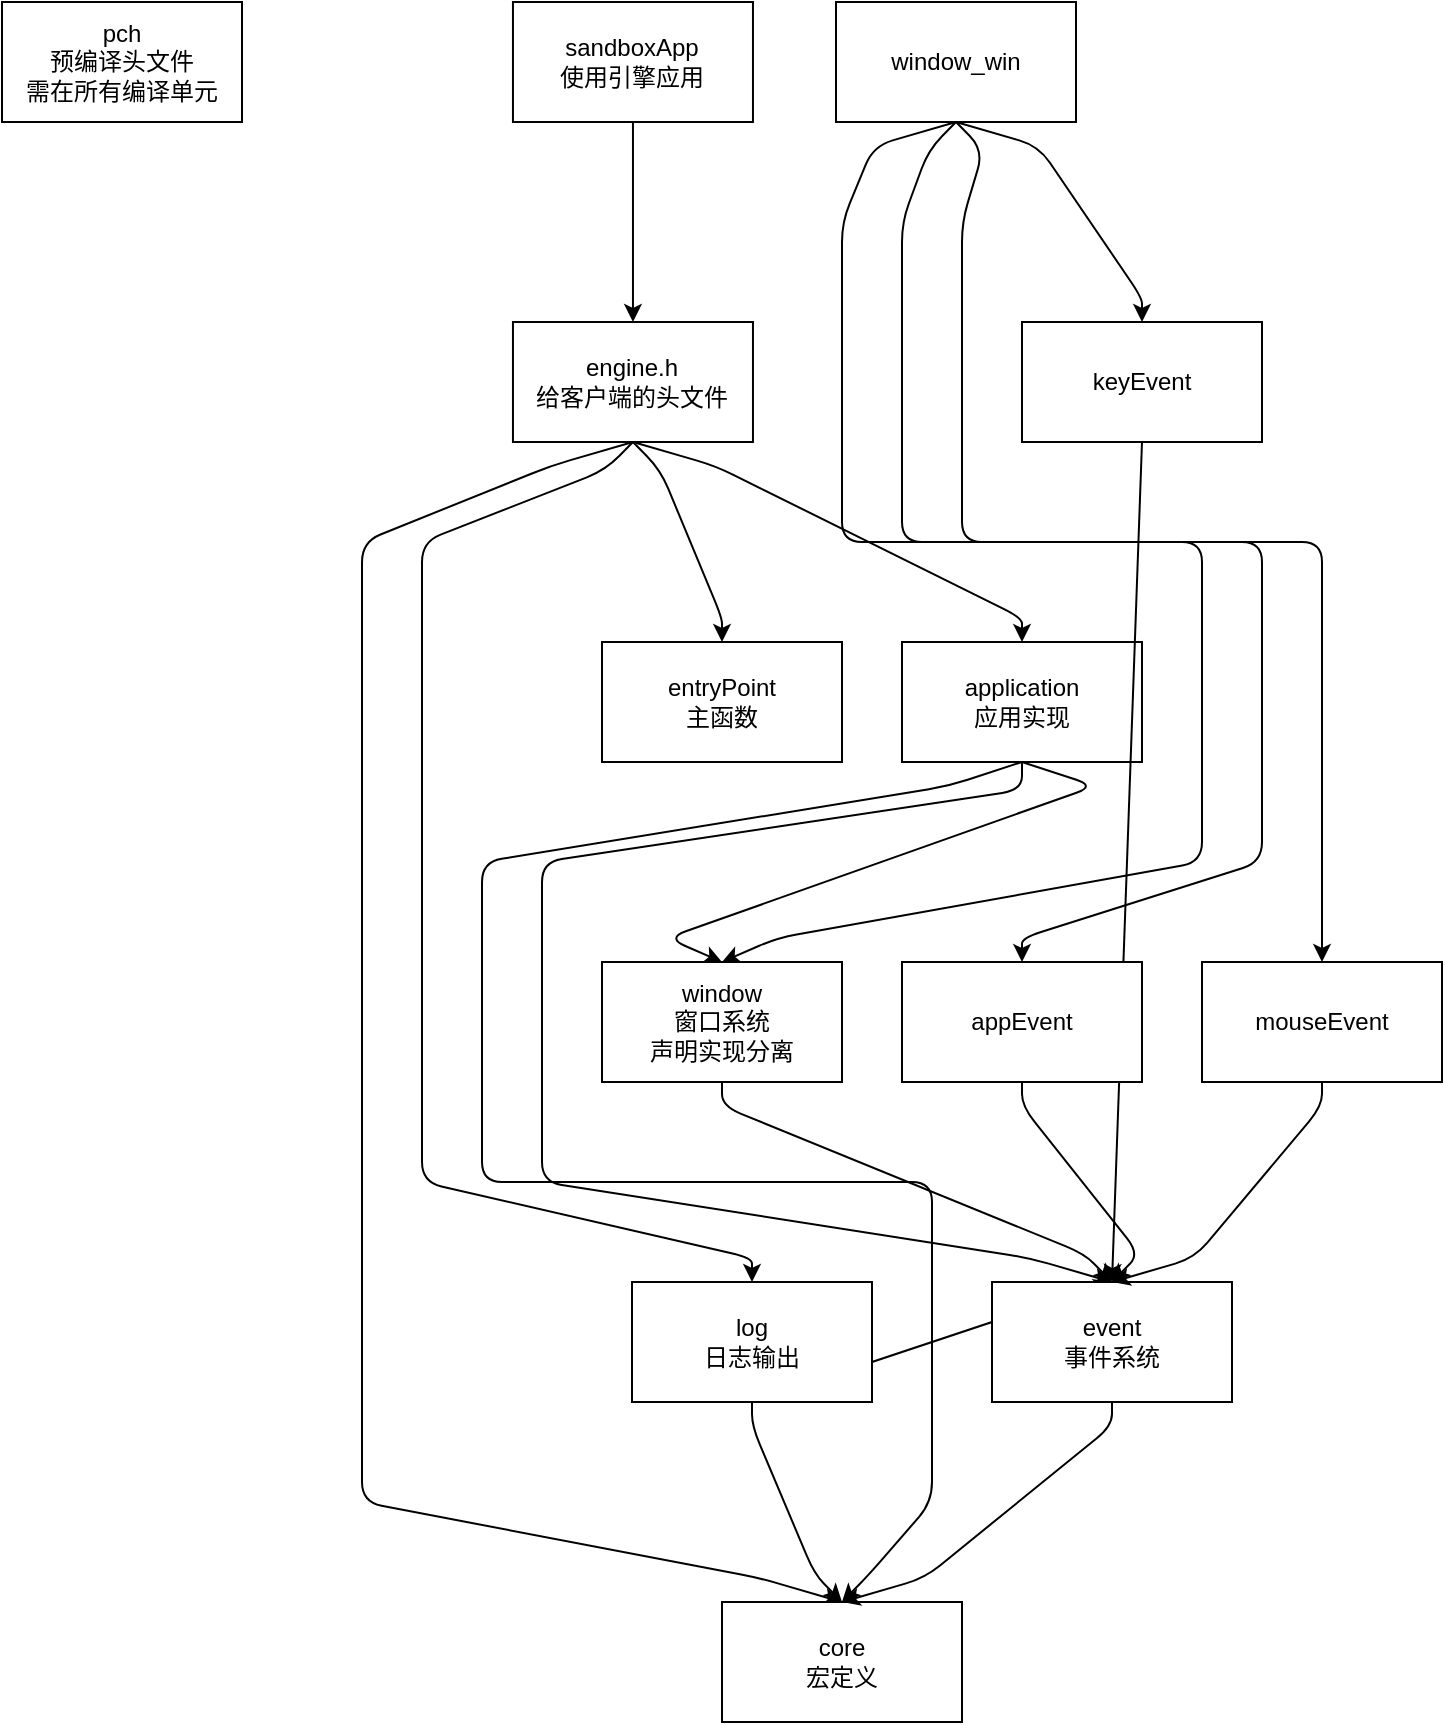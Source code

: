 <mxfile>
    <diagram id="DGXAcJI-IwA6zMEu8mpY" name="第 1 页">
        <mxGraphModel dx="720" dy="374" grid="1" gridSize="10" guides="1" tooltips="1" connect="1" arrows="1" fold="1" page="1" pageScale="1" pageWidth="827" pageHeight="1169" math="0" shadow="0">
            <root>
                <mxCell id="0"/>
                <mxCell id="1" parent="0"/>
                <mxCell id="4" value="" style="edgeStyle=none;html=1;exitX=0.5;exitY=1;exitDx=0;exitDy=0;entryX=0.5;entryY=0;entryDx=0;entryDy=0;noEdgeStyle=1;orthogonal=1;" parent="1" source="2" target="3" edge="1">
                    <mxGeometry relative="1" as="geometry">
                        <Array as="points">
                            <mxPoint x="315.48" y="72"/>
                            <mxPoint x="315.48" y="148"/>
                        </Array>
                    </mxGeometry>
                </mxCell>
                <mxCell id="2" value="sandboxApp&lt;div&gt;使用引擎应用&lt;/div&gt;" style="rounded=0;whiteSpace=wrap;html=1;" parent="1" vertex="1">
                    <mxGeometry x="255.48" width="120" height="60" as="geometry"/>
                </mxCell>
                <mxCell id="6" style="edgeStyle=none;html=1;exitX=0.5;exitY=1;exitDx=0;exitDy=0;entryX=0.5;entryY=0;entryDx=0;entryDy=0;noEdgeStyle=1;orthogonal=1;" parent="1" source="3" target="5" edge="1">
                    <mxGeometry relative="1" as="geometry">
                        <Array as="points">
                            <mxPoint x="274.23" y="232"/>
                            <mxPoint x="180" y="270"/>
                            <mxPoint x="180" y="430"/>
                            <mxPoint x="180" y="430"/>
                            <mxPoint x="180" y="590"/>
                            <mxPoint x="180" y="590"/>
                            <mxPoint x="180" y="750"/>
                            <mxPoint x="378.75" y="788"/>
                        </Array>
                    </mxGeometry>
                </mxCell>
                <mxCell id="8" style="edgeStyle=none;html=1;exitX=0.5;exitY=1;exitDx=0;exitDy=0;entryX=0.5;entryY=0;entryDx=0;entryDy=0;noEdgeStyle=1;orthogonal=1;" parent="1" source="3" target="7" edge="1">
                    <mxGeometry relative="1" as="geometry">
                        <Array as="points">
                            <mxPoint x="356.73" y="232"/>
                            <mxPoint x="510" y="308"/>
                        </Array>
                    </mxGeometry>
                </mxCell>
                <mxCell id="10" style="edgeStyle=none;html=1;exitX=0.5;exitY=1;exitDx=0;exitDy=0;entryX=0.5;entryY=0;entryDx=0;entryDy=0;noEdgeStyle=1;orthogonal=1;" parent="1" source="3" target="9" edge="1">
                    <mxGeometry relative="1" as="geometry">
                        <Array as="points">
                            <mxPoint x="301.73" y="234"/>
                            <mxPoint x="210" y="270"/>
                            <mxPoint x="210" y="430"/>
                            <mxPoint x="210" y="430"/>
                            <mxPoint x="210" y="590"/>
                            <mxPoint x="375" y="628"/>
                        </Array>
                    </mxGeometry>
                </mxCell>
                <mxCell id="13" style="edgeStyle=none;html=1;exitX=0.5;exitY=1;exitDx=0;exitDy=0;entryX=0.5;entryY=0;entryDx=0;entryDy=0;noEdgeStyle=1;orthogonal=1;" parent="1" source="3" target="12" edge="1">
                    <mxGeometry relative="1" as="geometry">
                        <Array as="points">
                            <mxPoint x="329.23" y="234"/>
                            <mxPoint x="360" y="308"/>
                        </Array>
                    </mxGeometry>
                </mxCell>
                <mxCell id="3" value="engine.h&lt;div&gt;给客户端的头文件&lt;/div&gt;" style="rounded=0;whiteSpace=wrap;html=1;" parent="1" vertex="1">
                    <mxGeometry x="255.48" y="160" width="120" height="60" as="geometry"/>
                </mxCell>
                <mxCell id="5" value="core&lt;div&gt;宏定义&lt;/div&gt;" style="rounded=0;whiteSpace=wrap;html=1;" parent="1" vertex="1">
                    <mxGeometry x="360" y="800" width="120" height="60" as="geometry"/>
                </mxCell>
                <mxCell id="15" style="edgeStyle=none;html=1;exitX=0.5;exitY=1;exitDx=0;exitDy=0;entryX=0.5;entryY=0;entryDx=0;entryDy=0;noEdgeStyle=1;orthogonal=1;" parent="1" source="7" target="14" edge="1">
                    <mxGeometry relative="1" as="geometry">
                        <Array as="points">
                            <mxPoint x="510" y="394"/>
                            <mxPoint x="270" y="430"/>
                            <mxPoint x="270" y="590"/>
                            <mxPoint x="513.75" y="628"/>
                        </Array>
                    </mxGeometry>
                </mxCell>
                <mxCell id="17" style="edgeStyle=none;html=1;exitX=0.5;exitY=1;exitDx=0;exitDy=0;entryX=0.5;entryY=0;entryDx=0;entryDy=0;noEdgeStyle=1;orthogonal=1;" parent="1" source="7" target="16" edge="1">
                    <mxGeometry relative="1" as="geometry">
                        <Array as="points">
                            <mxPoint x="546.667" y="392"/>
                            <mxPoint x="332.5" y="468"/>
                        </Array>
                    </mxGeometry>
                </mxCell>
                <mxCell id="21" style="edgeStyle=none;html=1;exitX=0.5;exitY=1;exitDx=0;exitDy=0;entryX=0.5;entryY=0;entryDx=0;entryDy=0;noEdgeStyle=1;orthogonal=1;" parent="1" source="7" target="5" edge="1">
                    <mxGeometry relative="1" as="geometry">
                        <Array as="points">
                            <mxPoint x="473.333" y="392"/>
                            <mxPoint x="240" y="430"/>
                            <mxPoint x="240" y="590"/>
                            <mxPoint x="465" y="590"/>
                            <mxPoint x="465" y="750"/>
                            <mxPoint x="433.75" y="786"/>
                        </Array>
                    </mxGeometry>
                </mxCell>
                <mxCell id="7" value="application&lt;div&gt;应用实现&lt;/div&gt;" style="rounded=0;whiteSpace=wrap;html=1;" parent="1" vertex="1">
                    <mxGeometry x="450" y="320" width="120" height="60" as="geometry"/>
                </mxCell>
                <mxCell id="19" style="edgeStyle=none;html=1;exitX=0.5;exitY=1;exitDx=0;exitDy=0;entryX=0.5;entryY=0;entryDx=0;entryDy=0;noEdgeStyle=1;orthogonal=1;" parent="1" source="9" target="5" edge="1">
                    <mxGeometry relative="1" as="geometry">
                        <Array as="points">
                            <mxPoint x="375" y="712"/>
                            <mxPoint x="406.25" y="786"/>
                        </Array>
                    </mxGeometry>
                </mxCell>
                <mxCell id="35" style="edgeStyle=none;html=1;exitX=0.5;exitY=1;exitDx=0;exitDy=0;entryX=0.5;entryY=0;entryDx=0;entryDy=0;" edge="1" parent="1" source="9" target="14">
                    <mxGeometry relative="1" as="geometry"/>
                </mxCell>
                <mxCell id="9" value="log&lt;div&gt;日志输出&lt;/div&gt;" style="rounded=0;whiteSpace=wrap;html=1;" parent="1" vertex="1">
                    <mxGeometry x="315" y="640" width="120" height="60" as="geometry"/>
                </mxCell>
                <mxCell id="11" value="pch&lt;div&gt;预编译头文件&lt;/div&gt;&lt;div&gt;需在所有编译单元&lt;/div&gt;" style="rounded=0;whiteSpace=wrap;html=1;" parent="1" vertex="1">
                    <mxGeometry width="120" height="60" as="geometry"/>
                </mxCell>
                <mxCell id="12" value="entryPoint&lt;div&gt;主函数&lt;/div&gt;" style="rounded=0;whiteSpace=wrap;html=1;" parent="1" vertex="1">
                    <mxGeometry x="300" y="320" width="120" height="60" as="geometry"/>
                </mxCell>
                <mxCell id="20" style="edgeStyle=none;html=1;exitX=0.5;exitY=1;exitDx=0;exitDy=0;entryX=0.5;entryY=0;entryDx=0;entryDy=0;noEdgeStyle=1;orthogonal=1;" parent="1" source="14" target="5" edge="1">
                    <mxGeometry relative="1" as="geometry">
                        <Array as="points">
                            <mxPoint x="555" y="712"/>
                            <mxPoint x="461.25" y="788"/>
                        </Array>
                    </mxGeometry>
                </mxCell>
                <mxCell id="14" value="event&lt;div&gt;事件系统&lt;/div&gt;" style="rounded=0;whiteSpace=wrap;html=1;" parent="1" vertex="1">
                    <mxGeometry x="495" y="640" width="120" height="60" as="geometry"/>
                </mxCell>
                <mxCell id="18" style="edgeStyle=none;html=1;exitX=0.5;exitY=1;exitDx=0;exitDy=0;entryX=0.5;entryY=0;entryDx=0;entryDy=0;noEdgeStyle=1;orthogonal=1;" parent="1" source="16" target="14" edge="1">
                    <mxGeometry relative="1" as="geometry">
                        <Array as="points">
                            <mxPoint x="360" y="552"/>
                            <mxPoint x="541.25" y="626"/>
                        </Array>
                    </mxGeometry>
                </mxCell>
                <mxCell id="16" value="window&lt;div&gt;窗口系统&lt;/div&gt;&lt;div&gt;声明实现分离&lt;/div&gt;" style="rounded=0;whiteSpace=wrap;html=1;" parent="1" vertex="1">
                    <mxGeometry x="300" y="480" width="120" height="60" as="geometry"/>
                </mxCell>
                <mxCell id="34" style="edgeStyle=none;html=1;exitX=0.5;exitY=1;exitDx=0;exitDy=0;entryX=0.5;entryY=0;entryDx=0;entryDy=0;" parent="1" source="22" target="14" edge="1">
                    <mxGeometry relative="1" as="geometry"/>
                </mxCell>
                <mxCell id="22" value="keyEvent" style="rounded=0;whiteSpace=wrap;html=1;" parent="1" vertex="1">
                    <mxGeometry x="510" y="160" width="120" height="60" as="geometry"/>
                </mxCell>
                <mxCell id="26" style="edgeStyle=none;html=1;exitX=0.5;exitY=1;exitDx=0;exitDy=0;entryX=0.5;entryY=0;entryDx=0;entryDy=0;noEdgeStyle=1;orthogonal=1;" parent="1" source="25" target="14" edge="1">
                    <mxGeometry relative="1" as="geometry">
                        <Array as="points">
                            <mxPoint x="660" y="552"/>
                            <mxPoint x="596.25" y="628"/>
                        </Array>
                    </mxGeometry>
                </mxCell>
                <mxCell id="25" value="mouseEvent" style="rounded=0;whiteSpace=wrap;html=1;" parent="1" vertex="1">
                    <mxGeometry x="600" y="480" width="120" height="60" as="geometry"/>
                </mxCell>
                <mxCell id="28" style="edgeStyle=none;html=1;exitX=0.5;exitY=1;exitDx=0;exitDy=0;entryX=0.5;entryY=0;entryDx=0;entryDy=0;noEdgeStyle=1;orthogonal=1;" parent="1" source="27" target="14" edge="1">
                    <mxGeometry relative="1" as="geometry">
                        <Array as="points">
                            <mxPoint x="510" y="552"/>
                            <mxPoint x="568.75" y="626"/>
                        </Array>
                    </mxGeometry>
                </mxCell>
                <mxCell id="27" value="appEvent" style="rounded=0;whiteSpace=wrap;html=1;" parent="1" vertex="1">
                    <mxGeometry x="450" y="480" width="120" height="60" as="geometry"/>
                </mxCell>
                <mxCell id="30" style="edgeStyle=none;html=1;exitX=0.5;exitY=1;exitDx=0;exitDy=0;entryX=0.5;entryY=0;entryDx=0;entryDy=0;noEdgeStyle=1;orthogonal=1;" parent="1" source="29" target="16" edge="1">
                    <mxGeometry relative="1" as="geometry">
                        <Array as="points">
                            <mxPoint x="435.75" y="72"/>
                            <mxPoint x="420" y="110"/>
                            <mxPoint x="420" y="270"/>
                            <mxPoint x="600" y="270"/>
                            <mxPoint x="600" y="430"/>
                            <mxPoint x="387.5" y="468"/>
                        </Array>
                    </mxGeometry>
                </mxCell>
                <mxCell id="31" style="edgeStyle=none;html=1;exitX=0.5;exitY=1;exitDx=0;exitDy=0;entryX=0.5;entryY=0;entryDx=0;entryDy=0;noEdgeStyle=1;orthogonal=1;" parent="1" source="29" target="22" edge="1">
                    <mxGeometry relative="1" as="geometry">
                        <Array as="points">
                            <mxPoint x="518.25" y="72"/>
                            <mxPoint x="570" y="148"/>
                        </Array>
                    </mxGeometry>
                </mxCell>
                <mxCell id="32" style="edgeStyle=none;html=1;exitX=0.5;exitY=1;exitDx=0;exitDy=0;entryX=0.5;entryY=0;entryDx=0;entryDy=0;noEdgeStyle=1;orthogonal=1;" parent="1" source="29" target="27" edge="1">
                    <mxGeometry relative="1" as="geometry">
                        <Array as="points">
                            <mxPoint x="463.25" y="74"/>
                            <mxPoint x="450" y="110"/>
                            <mxPoint x="450" y="270"/>
                            <mxPoint x="630" y="270"/>
                            <mxPoint x="630" y="430"/>
                            <mxPoint x="510" y="468"/>
                        </Array>
                    </mxGeometry>
                </mxCell>
                <mxCell id="33" style="edgeStyle=none;html=1;exitX=0.5;exitY=1;exitDx=0;exitDy=0;entryX=0.5;entryY=0;entryDx=0;entryDy=0;noEdgeStyle=1;orthogonal=1;" parent="1" source="29" target="25" edge="1">
                    <mxGeometry relative="1" as="geometry">
                        <Array as="points">
                            <mxPoint x="490.75" y="74"/>
                            <mxPoint x="480" y="110"/>
                            <mxPoint x="480" y="270"/>
                            <mxPoint x="660" y="270"/>
                            <mxPoint x="660" y="430"/>
                            <mxPoint x="660" y="468"/>
                        </Array>
                    </mxGeometry>
                </mxCell>
                <mxCell id="29" value="window_win" style="rounded=0;whiteSpace=wrap;html=1;" parent="1" vertex="1">
                    <mxGeometry x="417" width="120" height="60" as="geometry"/>
                </mxCell>
            </root>
        </mxGraphModel>
    </diagram>
</mxfile>